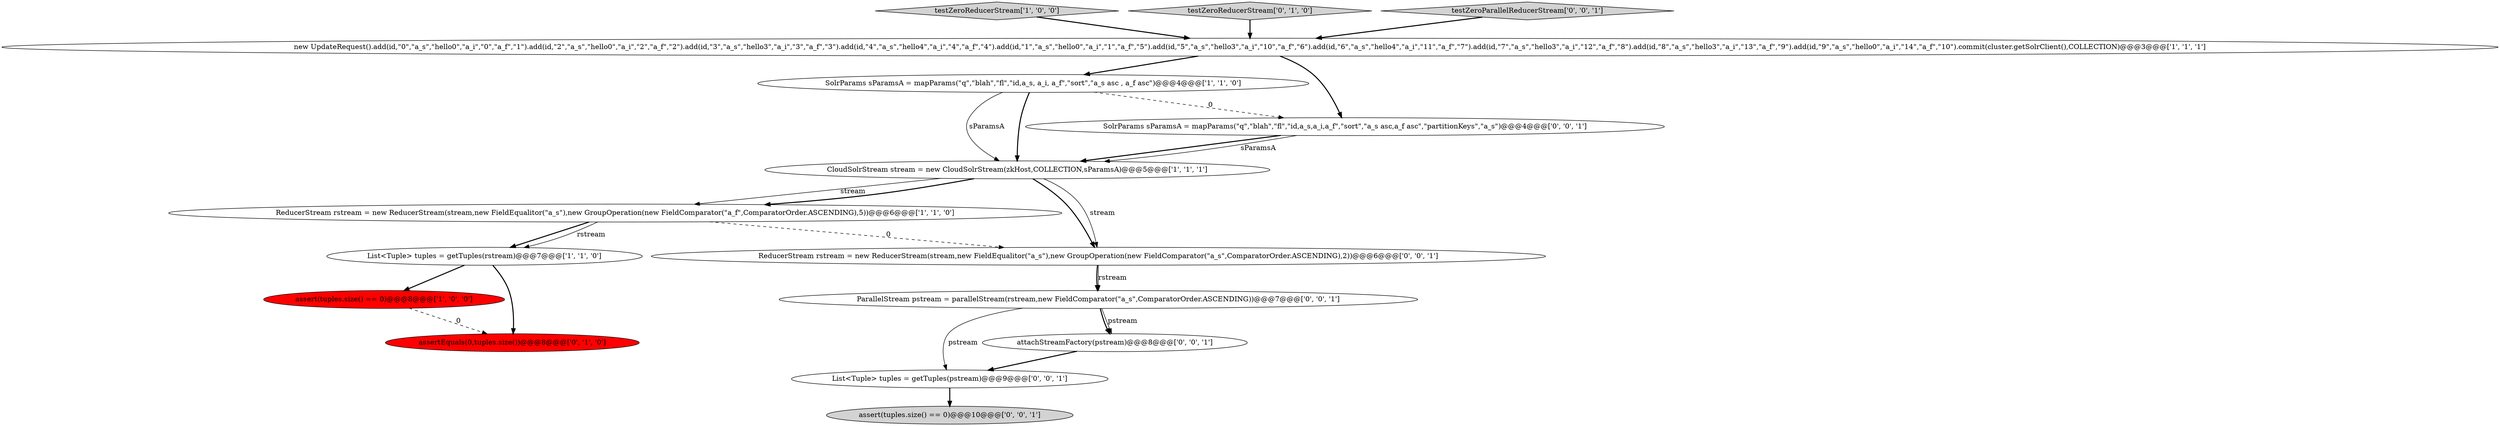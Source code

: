 digraph {
1 [style = filled, label = "ReducerStream rstream = new ReducerStream(stream,new FieldEqualitor(\"a_s\"),new GroupOperation(new FieldComparator(\"a_f\",ComparatorOrder.ASCENDING),5))@@@6@@@['1', '1', '0']", fillcolor = white, shape = ellipse image = "AAA0AAABBB1BBB"];
2 [style = filled, label = "testZeroReducerStream['1', '0', '0']", fillcolor = lightgray, shape = diamond image = "AAA0AAABBB1BBB"];
6 [style = filled, label = "assert(tuples.size() == 0)@@@8@@@['1', '0', '0']", fillcolor = red, shape = ellipse image = "AAA1AAABBB1BBB"];
13 [style = filled, label = "List<Tuple> tuples = getTuples(pstream)@@@9@@@['0', '0', '1']", fillcolor = white, shape = ellipse image = "AAA0AAABBB3BBB"];
10 [style = filled, label = "assert(tuples.size() == 0)@@@10@@@['0', '0', '1']", fillcolor = lightgray, shape = ellipse image = "AAA0AAABBB3BBB"];
8 [style = filled, label = "assertEquals(0,tuples.size())@@@8@@@['0', '1', '0']", fillcolor = red, shape = ellipse image = "AAA1AAABBB2BBB"];
4 [style = filled, label = "CloudSolrStream stream = new CloudSolrStream(zkHost,COLLECTION,sParamsA)@@@5@@@['1', '1', '1']", fillcolor = white, shape = ellipse image = "AAA0AAABBB1BBB"];
14 [style = filled, label = "ParallelStream pstream = parallelStream(rstream,new FieldComparator(\"a_s\",ComparatorOrder.ASCENDING))@@@7@@@['0', '0', '1']", fillcolor = white, shape = ellipse image = "AAA0AAABBB3BBB"];
5 [style = filled, label = "List<Tuple> tuples = getTuples(rstream)@@@7@@@['1', '1', '0']", fillcolor = white, shape = ellipse image = "AAA0AAABBB1BBB"];
15 [style = filled, label = "ReducerStream rstream = new ReducerStream(stream,new FieldEqualitor(\"a_s\"),new GroupOperation(new FieldComparator(\"a_s\",ComparatorOrder.ASCENDING),2))@@@6@@@['0', '0', '1']", fillcolor = white, shape = ellipse image = "AAA0AAABBB3BBB"];
7 [style = filled, label = "testZeroReducerStream['0', '1', '0']", fillcolor = lightgray, shape = diamond image = "AAA0AAABBB2BBB"];
3 [style = filled, label = "SolrParams sParamsA = mapParams(\"q\",\"blah\",\"fl\",\"id,a_s, a_i, a_f\",\"sort\",\"a_s asc , a_f asc\")@@@4@@@['1', '1', '0']", fillcolor = white, shape = ellipse image = "AAA0AAABBB1BBB"];
11 [style = filled, label = "attachStreamFactory(pstream)@@@8@@@['0', '0', '1']", fillcolor = white, shape = ellipse image = "AAA0AAABBB3BBB"];
12 [style = filled, label = "testZeroParallelReducerStream['0', '0', '1']", fillcolor = lightgray, shape = diamond image = "AAA0AAABBB3BBB"];
9 [style = filled, label = "SolrParams sParamsA = mapParams(\"q\",\"blah\",\"fl\",\"id,a_s,a_i,a_f\",\"sort\",\"a_s asc,a_f asc\",\"partitionKeys\",\"a_s\")@@@4@@@['0', '0', '1']", fillcolor = white, shape = ellipse image = "AAA0AAABBB3BBB"];
0 [style = filled, label = "new UpdateRequest().add(id,\"0\",\"a_s\",\"hello0\",\"a_i\",\"0\",\"a_f\",\"1\").add(id,\"2\",\"a_s\",\"hello0\",\"a_i\",\"2\",\"a_f\",\"2\").add(id,\"3\",\"a_s\",\"hello3\",\"a_i\",\"3\",\"a_f\",\"3\").add(id,\"4\",\"a_s\",\"hello4\",\"a_i\",\"4\",\"a_f\",\"4\").add(id,\"1\",\"a_s\",\"hello0\",\"a_i\",\"1\",\"a_f\",\"5\").add(id,\"5\",\"a_s\",\"hello3\",\"a_i\",\"10\",\"a_f\",\"6\").add(id,\"6\",\"a_s\",\"hello4\",\"a_i\",\"11\",\"a_f\",\"7\").add(id,\"7\",\"a_s\",\"hello3\",\"a_i\",\"12\",\"a_f\",\"8\").add(id,\"8\",\"a_s\",\"hello3\",\"a_i\",\"13\",\"a_f\",\"9\").add(id,\"9\",\"a_s\",\"hello0\",\"a_i\",\"14\",\"a_f\",\"10\").commit(cluster.getSolrClient(),COLLECTION)@@@3@@@['1', '1', '1']", fillcolor = white, shape = ellipse image = "AAA0AAABBB1BBB"];
1->5 [style = bold, label=""];
0->3 [style = bold, label=""];
13->10 [style = bold, label=""];
5->8 [style = bold, label=""];
0->9 [style = bold, label=""];
6->8 [style = dashed, label="0"];
15->14 [style = bold, label=""];
1->15 [style = dashed, label="0"];
9->4 [style = bold, label=""];
4->15 [style = bold, label=""];
7->0 [style = bold, label=""];
3->4 [style = solid, label="sParamsA"];
14->13 [style = solid, label="pstream"];
1->5 [style = solid, label="rstream"];
12->0 [style = bold, label=""];
3->4 [style = bold, label=""];
4->1 [style = solid, label="stream"];
2->0 [style = bold, label=""];
5->6 [style = bold, label=""];
3->9 [style = dashed, label="0"];
11->13 [style = bold, label=""];
4->15 [style = solid, label="stream"];
4->1 [style = bold, label=""];
15->14 [style = solid, label="rstream"];
14->11 [style = bold, label=""];
9->4 [style = solid, label="sParamsA"];
14->11 [style = solid, label="pstream"];
}
